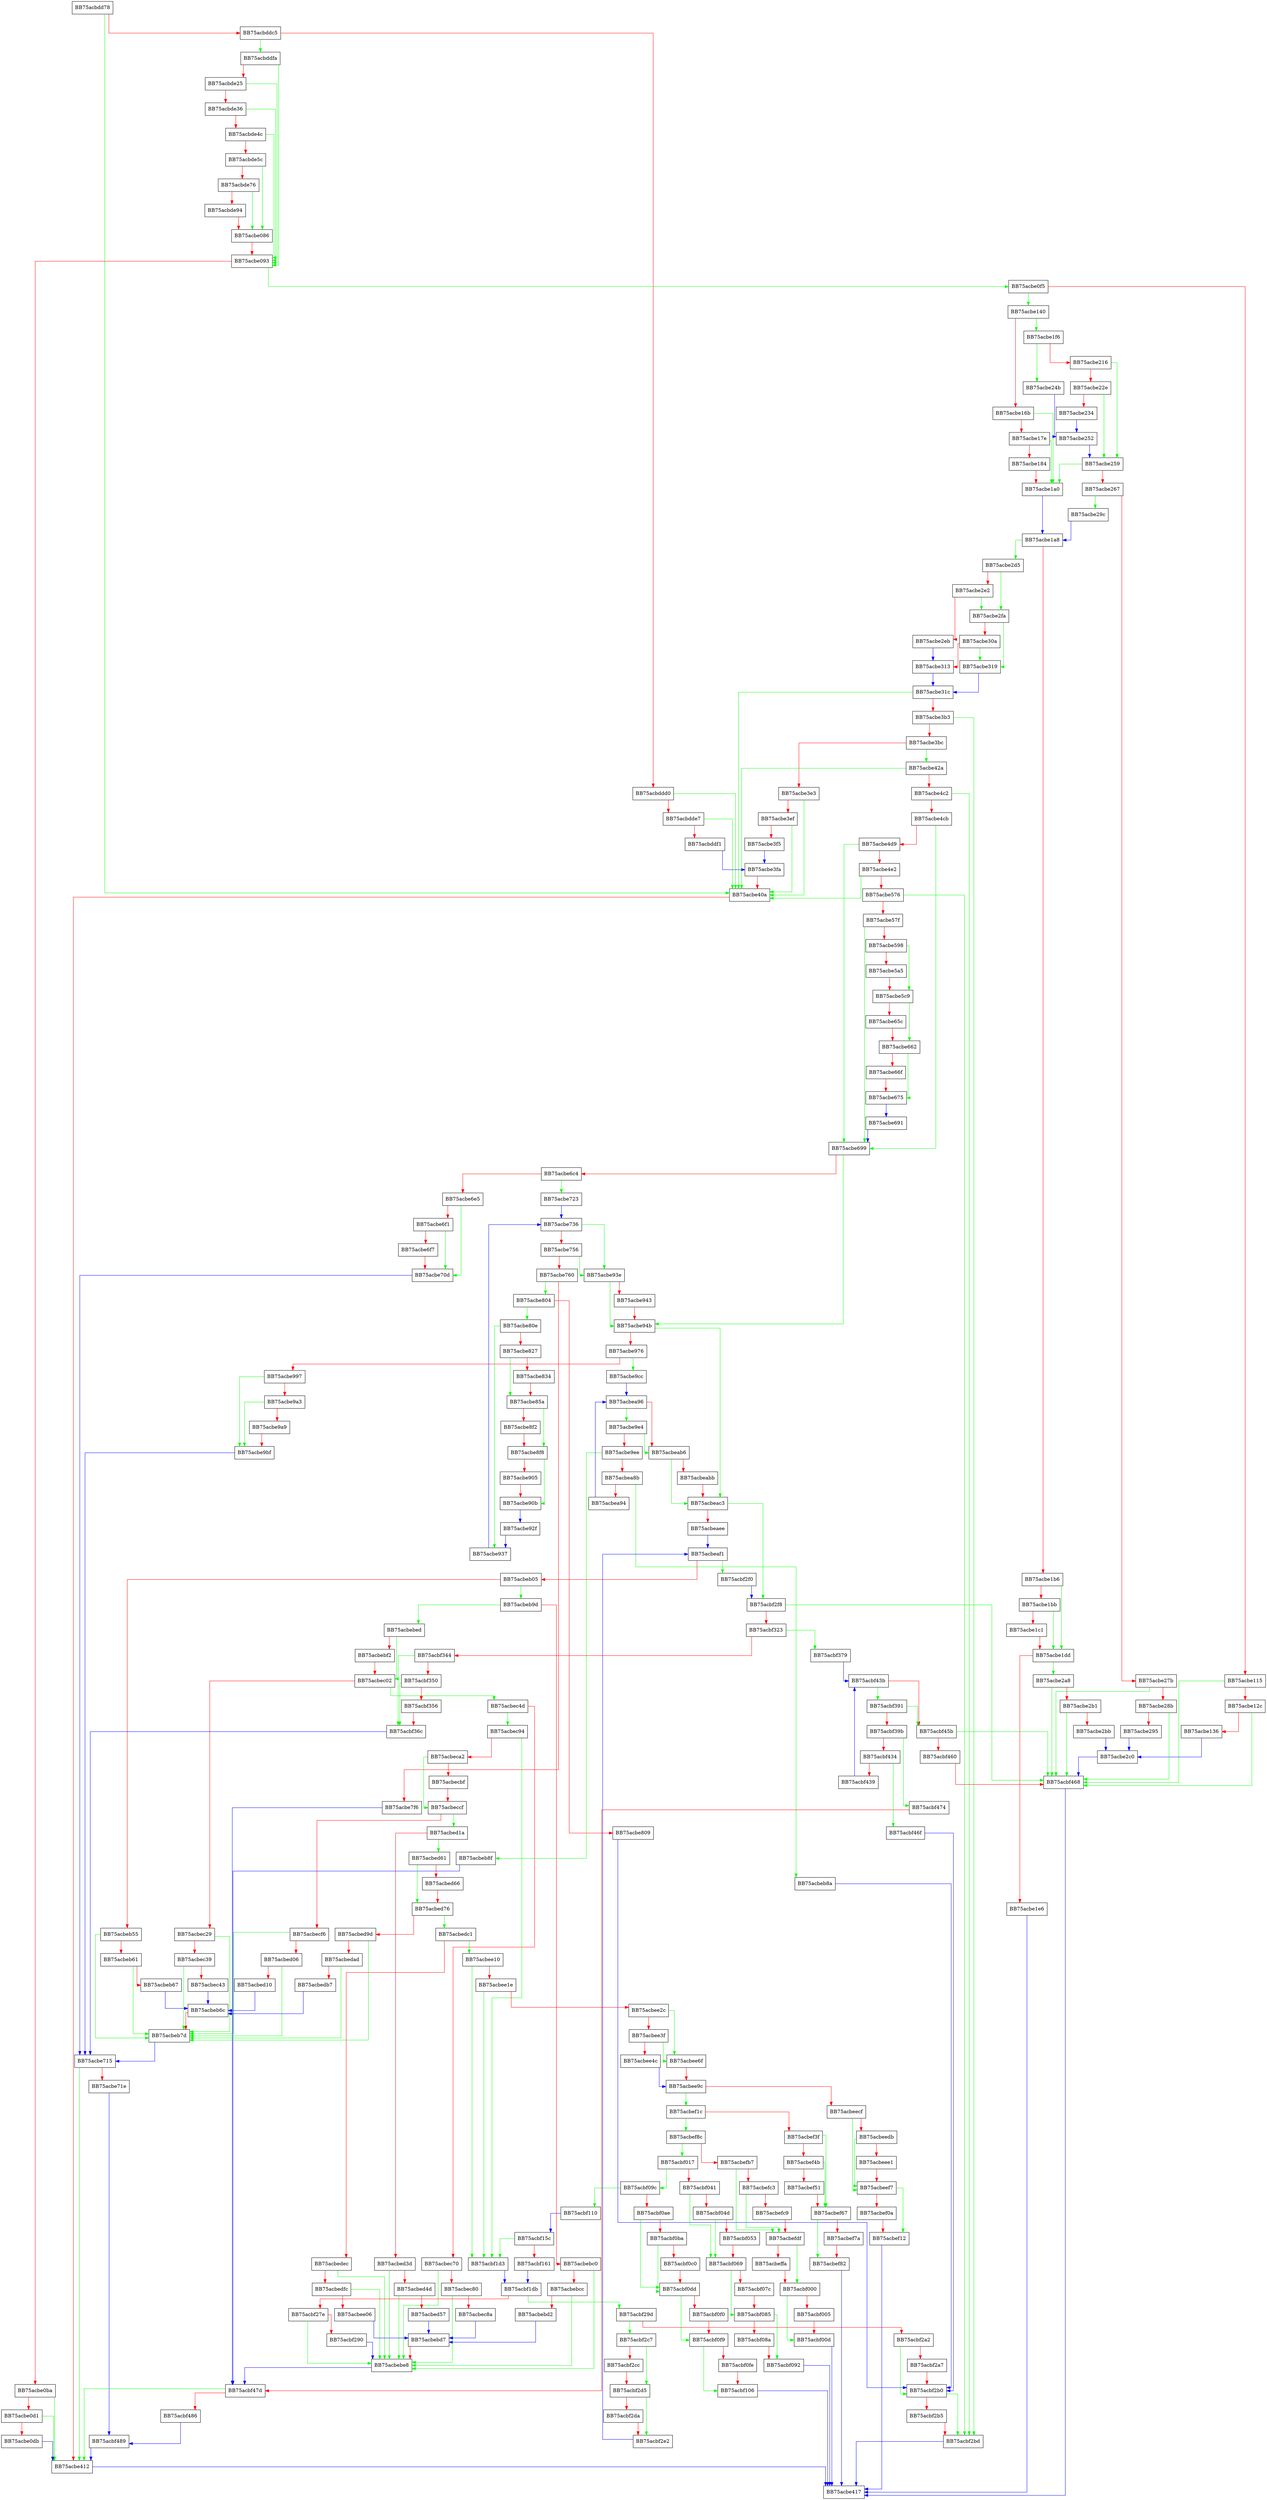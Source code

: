 digraph ProcessBmRemediation {
  node [shape="box"];
  graph [splines=ortho];
  BB75acbdd78 -> BB75acbe40a [color="green"];
  BB75acbdd78 -> BB75acbddc5 [color="red"];
  BB75acbddc5 -> BB75acbddfa [color="green"];
  BB75acbddc5 -> BB75acbddd0 [color="red"];
  BB75acbddd0 -> BB75acbe40a [color="green"];
  BB75acbddd0 -> BB75acbdde7 [color="red"];
  BB75acbdde7 -> BB75acbe40a [color="green"];
  BB75acbdde7 -> BB75acbddf1 [color="red"];
  BB75acbddf1 -> BB75acbe3fa [color="blue"];
  BB75acbddfa -> BB75acbe093 [color="green"];
  BB75acbddfa -> BB75acbde25 [color="red"];
  BB75acbde25 -> BB75acbe093 [color="green"];
  BB75acbde25 -> BB75acbde36 [color="red"];
  BB75acbde36 -> BB75acbe093 [color="green"];
  BB75acbde36 -> BB75acbde4c [color="red"];
  BB75acbde4c -> BB75acbe093 [color="green"];
  BB75acbde4c -> BB75acbde5c [color="red"];
  BB75acbde5c -> BB75acbe086 [color="green"];
  BB75acbde5c -> BB75acbde76 [color="red"];
  BB75acbde76 -> BB75acbe086 [color="green"];
  BB75acbde76 -> BB75acbde94 [color="red"];
  BB75acbde94 -> BB75acbe086 [color="red"];
  BB75acbe086 -> BB75acbe093 [color="red"];
  BB75acbe093 -> BB75acbe0f5 [color="green"];
  BB75acbe093 -> BB75acbe0ba [color="red"];
  BB75acbe0ba -> BB75acbe412 [color="green"];
  BB75acbe0ba -> BB75acbe0d1 [color="red"];
  BB75acbe0d1 -> BB75acbe412 [color="green"];
  BB75acbe0d1 -> BB75acbe0db [color="red"];
  BB75acbe0db -> BB75acbe412 [color="blue"];
  BB75acbe0f5 -> BB75acbe140 [color="green"];
  BB75acbe0f5 -> BB75acbe115 [color="red"];
  BB75acbe115 -> BB75acbf468 [color="green"];
  BB75acbe115 -> BB75acbe12c [color="red"];
  BB75acbe12c -> BB75acbf468 [color="green"];
  BB75acbe12c -> BB75acbe136 [color="red"];
  BB75acbe136 -> BB75acbe2c0 [color="blue"];
  BB75acbe140 -> BB75acbe1f6 [color="green"];
  BB75acbe140 -> BB75acbe16b [color="red"];
  BB75acbe16b -> BB75acbe1a0 [color="green"];
  BB75acbe16b -> BB75acbe17e [color="red"];
  BB75acbe17e -> BB75acbe1a0 [color="green"];
  BB75acbe17e -> BB75acbe184 [color="red"];
  BB75acbe184 -> BB75acbe1a0 [color="red"];
  BB75acbe1a0 -> BB75acbe1a8 [color="blue"];
  BB75acbe1a8 -> BB75acbe2d5 [color="green"];
  BB75acbe1a8 -> BB75acbe1b6 [color="red"];
  BB75acbe1b6 -> BB75acbe1dd [color="green"];
  BB75acbe1b6 -> BB75acbe1bb [color="red"];
  BB75acbe1bb -> BB75acbe1dd [color="green"];
  BB75acbe1bb -> BB75acbe1c1 [color="red"];
  BB75acbe1c1 -> BB75acbe1dd [color="red"];
  BB75acbe1dd -> BB75acbe2a8 [color="green"];
  BB75acbe1dd -> BB75acbe1e6 [color="red"];
  BB75acbe1e6 -> BB75acbe417 [color="blue"];
  BB75acbe1f6 -> BB75acbe24b [color="green"];
  BB75acbe1f6 -> BB75acbe216 [color="red"];
  BB75acbe216 -> BB75acbe259 [color="green"];
  BB75acbe216 -> BB75acbe22e [color="red"];
  BB75acbe22e -> BB75acbe259 [color="green"];
  BB75acbe22e -> BB75acbe234 [color="red"];
  BB75acbe234 -> BB75acbe252 [color="blue"];
  BB75acbe24b -> BB75acbe252 [color="blue"];
  BB75acbe252 -> BB75acbe259 [color="blue"];
  BB75acbe259 -> BB75acbe1a0 [color="green"];
  BB75acbe259 -> BB75acbe267 [color="red"];
  BB75acbe267 -> BB75acbe29c [color="green"];
  BB75acbe267 -> BB75acbe27b [color="red"];
  BB75acbe27b -> BB75acbf468 [color="green"];
  BB75acbe27b -> BB75acbe28b [color="red"];
  BB75acbe28b -> BB75acbf468 [color="green"];
  BB75acbe28b -> BB75acbe295 [color="red"];
  BB75acbe295 -> BB75acbe2c0 [color="blue"];
  BB75acbe29c -> BB75acbe1a8 [color="blue"];
  BB75acbe2a8 -> BB75acbf468 [color="green"];
  BB75acbe2a8 -> BB75acbe2b1 [color="red"];
  BB75acbe2b1 -> BB75acbf468 [color="green"];
  BB75acbe2b1 -> BB75acbe2bb [color="red"];
  BB75acbe2bb -> BB75acbe2c0 [color="blue"];
  BB75acbe2c0 -> BB75acbf468 [color="blue"];
  BB75acbe2d5 -> BB75acbe2fa [color="green"];
  BB75acbe2d5 -> BB75acbe2e2 [color="red"];
  BB75acbe2e2 -> BB75acbe2fa [color="green"];
  BB75acbe2e2 -> BB75acbe2eb [color="red"];
  BB75acbe2eb -> BB75acbe313 [color="blue"];
  BB75acbe2fa -> BB75acbe319 [color="green"];
  BB75acbe2fa -> BB75acbe30a [color="red"];
  BB75acbe30a -> BB75acbe319 [color="green"];
  BB75acbe30a -> BB75acbe313 [color="red"];
  BB75acbe313 -> BB75acbe31c [color="blue"];
  BB75acbe319 -> BB75acbe31c [color="blue"];
  BB75acbe31c -> BB75acbe40a [color="green"];
  BB75acbe31c -> BB75acbe3b3 [color="red"];
  BB75acbe3b3 -> BB75acbf2bd [color="green"];
  BB75acbe3b3 -> BB75acbe3bc [color="red"];
  BB75acbe3bc -> BB75acbe42a [color="green"];
  BB75acbe3bc -> BB75acbe3e3 [color="red"];
  BB75acbe3e3 -> BB75acbe40a [color="green"];
  BB75acbe3e3 -> BB75acbe3ef [color="red"];
  BB75acbe3ef -> BB75acbe40a [color="green"];
  BB75acbe3ef -> BB75acbe3f5 [color="red"];
  BB75acbe3f5 -> BB75acbe3fa [color="blue"];
  BB75acbe3fa -> BB75acbe40a [color="red"];
  BB75acbe40a -> BB75acbe412 [color="red"];
  BB75acbe412 -> BB75acbe417 [color="blue"];
  BB75acbe42a -> BB75acbe40a [color="green"];
  BB75acbe42a -> BB75acbe4c2 [color="red"];
  BB75acbe4c2 -> BB75acbf2bd [color="green"];
  BB75acbe4c2 -> BB75acbe4cb [color="red"];
  BB75acbe4cb -> BB75acbe699 [color="green"];
  BB75acbe4cb -> BB75acbe4d9 [color="red"];
  BB75acbe4d9 -> BB75acbe699 [color="green"];
  BB75acbe4d9 -> BB75acbe4e2 [color="red"];
  BB75acbe4e2 -> BB75acbe40a [color="green"];
  BB75acbe4e2 -> BB75acbe576 [color="red"];
  BB75acbe576 -> BB75acbf2bd [color="green"];
  BB75acbe576 -> BB75acbe57f [color="red"];
  BB75acbe57f -> BB75acbe699 [color="green"];
  BB75acbe57f -> BB75acbe598 [color="red"];
  BB75acbe598 -> BB75acbe5c9 [color="green"];
  BB75acbe598 -> BB75acbe5a5 [color="red"];
  BB75acbe5a5 -> BB75acbe5c9 [color="red"];
  BB75acbe5c9 -> BB75acbe662 [color="green"];
  BB75acbe5c9 -> BB75acbe65c [color="red"];
  BB75acbe65c -> BB75acbe662 [color="red"];
  BB75acbe662 -> BB75acbe675 [color="green"];
  BB75acbe662 -> BB75acbe66f [color="red"];
  BB75acbe66f -> BB75acbe675 [color="red"];
  BB75acbe675 -> BB75acbe691 [color="blue"];
  BB75acbe691 -> BB75acbe699 [color="blue"];
  BB75acbe699 -> BB75acbe94b [color="green"];
  BB75acbe699 -> BB75acbe6c4 [color="red"];
  BB75acbe6c4 -> BB75acbe723 [color="green"];
  BB75acbe6c4 -> BB75acbe6e5 [color="red"];
  BB75acbe6e5 -> BB75acbe70d [color="green"];
  BB75acbe6e5 -> BB75acbe6f1 [color="red"];
  BB75acbe6f1 -> BB75acbe70d [color="green"];
  BB75acbe6f1 -> BB75acbe6f7 [color="red"];
  BB75acbe6f7 -> BB75acbe70d [color="red"];
  BB75acbe70d -> BB75acbe715 [color="blue"];
  BB75acbe715 -> BB75acbe412 [color="green"];
  BB75acbe715 -> BB75acbe71e [color="red"];
  BB75acbe71e -> BB75acbf489 [color="blue"];
  BB75acbe723 -> BB75acbe736 [color="blue"];
  BB75acbe736 -> BB75acbe93e [color="green"];
  BB75acbe736 -> BB75acbe756 [color="red"];
  BB75acbe756 -> BB75acbe93e [color="green"];
  BB75acbe756 -> BB75acbe760 [color="red"];
  BB75acbe760 -> BB75acbe804 [color="green"];
  BB75acbe760 -> BB75acbe7f6 [color="red"];
  BB75acbe7f6 -> BB75acbf47d [color="blue"];
  BB75acbe804 -> BB75acbe80e [color="green"];
  BB75acbe804 -> BB75acbe809 [color="red"];
  BB75acbe809 -> BB75acbf2b0 [color="blue"];
  BB75acbe80e -> BB75acbe937 [color="green"];
  BB75acbe80e -> BB75acbe827 [color="red"];
  BB75acbe827 -> BB75acbe85a [color="green"];
  BB75acbe827 -> BB75acbe834 [color="red"];
  BB75acbe834 -> BB75acbe85a [color="red"];
  BB75acbe85a -> BB75acbe8f8 [color="green"];
  BB75acbe85a -> BB75acbe8f2 [color="red"];
  BB75acbe8f2 -> BB75acbe8f8 [color="red"];
  BB75acbe8f8 -> BB75acbe90b [color="green"];
  BB75acbe8f8 -> BB75acbe905 [color="red"];
  BB75acbe905 -> BB75acbe90b [color="red"];
  BB75acbe90b -> BB75acbe92f [color="blue"];
  BB75acbe92f -> BB75acbe937 [color="blue"];
  BB75acbe937 -> BB75acbe736 [color="blue"];
  BB75acbe93e -> BB75acbe94b [color="green"];
  BB75acbe93e -> BB75acbe943 [color="red"];
  BB75acbe943 -> BB75acbe94b [color="red"];
  BB75acbe94b -> BB75acbeac3 [color="green"];
  BB75acbe94b -> BB75acbe976 [color="red"];
  BB75acbe976 -> BB75acbe9cc [color="green"];
  BB75acbe976 -> BB75acbe997 [color="red"];
  BB75acbe997 -> BB75acbe9bf [color="green"];
  BB75acbe997 -> BB75acbe9a3 [color="red"];
  BB75acbe9a3 -> BB75acbe9bf [color="green"];
  BB75acbe9a3 -> BB75acbe9a9 [color="red"];
  BB75acbe9a9 -> BB75acbe9bf [color="red"];
  BB75acbe9bf -> BB75acbe715 [color="blue"];
  BB75acbe9cc -> BB75acbea96 [color="blue"];
  BB75acbe9e4 -> BB75acbeab6 [color="green"];
  BB75acbe9e4 -> BB75acbe9ee [color="red"];
  BB75acbe9ee -> BB75acbeb8f [color="green"];
  BB75acbe9ee -> BB75acbea8b [color="red"];
  BB75acbea8b -> BB75acbeb8a [color="green"];
  BB75acbea8b -> BB75acbea94 [color="red"];
  BB75acbea94 -> BB75acbea96 [color="blue"];
  BB75acbea96 -> BB75acbe9e4 [color="green"];
  BB75acbea96 -> BB75acbeab6 [color="red"];
  BB75acbeab6 -> BB75acbeac3 [color="green"];
  BB75acbeab6 -> BB75acbeabb [color="red"];
  BB75acbeabb -> BB75acbeac3 [color="red"];
  BB75acbeac3 -> BB75acbf2f8 [color="green"];
  BB75acbeac3 -> BB75acbeaee [color="red"];
  BB75acbeaee -> BB75acbeaf1 [color="blue"];
  BB75acbeaf1 -> BB75acbf2f0 [color="green"];
  BB75acbeaf1 -> BB75acbeb05 [color="red"];
  BB75acbeb05 -> BB75acbeb9d [color="green"];
  BB75acbeb05 -> BB75acbeb55 [color="red"];
  BB75acbeb55 -> BB75acbeb7d [color="green"];
  BB75acbeb55 -> BB75acbeb61 [color="red"];
  BB75acbeb61 -> BB75acbeb7d [color="green"];
  BB75acbeb61 -> BB75acbeb67 [color="red"];
  BB75acbeb67 -> BB75acbeb6c [color="blue"];
  BB75acbeb6c -> BB75acbeb7d [color="red"];
  BB75acbeb7d -> BB75acbe715 [color="blue"];
  BB75acbeb8a -> BB75acbf2b0 [color="blue"];
  BB75acbeb8f -> BB75acbf47d [color="blue"];
  BB75acbeb9d -> BB75acbebed [color="green"];
  BB75acbeb9d -> BB75acbebc0 [color="red"];
  BB75acbebc0 -> BB75acbebe8 [color="green"];
  BB75acbebc0 -> BB75acbebcc [color="red"];
  BB75acbebcc -> BB75acbebe8 [color="green"];
  BB75acbebcc -> BB75acbebd2 [color="red"];
  BB75acbebd2 -> BB75acbebd7 [color="blue"];
  BB75acbebd7 -> BB75acbebe8 [color="red"];
  BB75acbebe8 -> BB75acbf47d [color="blue"];
  BB75acbebed -> BB75acbec02 [color="green"];
  BB75acbebed -> BB75acbebf2 [color="red"];
  BB75acbebf2 -> BB75acbec02 [color="red"];
  BB75acbec02 -> BB75acbec4d [color="green"];
  BB75acbec02 -> BB75acbec29 [color="red"];
  BB75acbec29 -> BB75acbeb7d [color="green"];
  BB75acbec29 -> BB75acbec39 [color="red"];
  BB75acbec39 -> BB75acbeb7d [color="green"];
  BB75acbec39 -> BB75acbec43 [color="red"];
  BB75acbec43 -> BB75acbeb6c [color="blue"];
  BB75acbec4d -> BB75acbec94 [color="green"];
  BB75acbec4d -> BB75acbec70 [color="red"];
  BB75acbec70 -> BB75acbebe8 [color="green"];
  BB75acbec70 -> BB75acbec80 [color="red"];
  BB75acbec80 -> BB75acbebe8 [color="green"];
  BB75acbec80 -> BB75acbec8a [color="red"];
  BB75acbec8a -> BB75acbebd7 [color="blue"];
  BB75acbec94 -> BB75acbf1d3 [color="green"];
  BB75acbec94 -> BB75acbeca2 [color="red"];
  BB75acbeca2 -> BB75acbeccf [color="green"];
  BB75acbeca2 -> BB75acbecbf [color="red"];
  BB75acbecbf -> BB75acbeccf [color="red"];
  BB75acbeccf -> BB75acbed1a [color="green"];
  BB75acbeccf -> BB75acbecf6 [color="red"];
  BB75acbecf6 -> BB75acbeb7d [color="green"];
  BB75acbecf6 -> BB75acbed06 [color="red"];
  BB75acbed06 -> BB75acbeb7d [color="green"];
  BB75acbed06 -> BB75acbed10 [color="red"];
  BB75acbed10 -> BB75acbeb6c [color="blue"];
  BB75acbed1a -> BB75acbed61 [color="green"];
  BB75acbed1a -> BB75acbed3d [color="red"];
  BB75acbed3d -> BB75acbebe8 [color="green"];
  BB75acbed3d -> BB75acbed4d [color="red"];
  BB75acbed4d -> BB75acbebe8 [color="green"];
  BB75acbed4d -> BB75acbed57 [color="red"];
  BB75acbed57 -> BB75acbebd7 [color="blue"];
  BB75acbed61 -> BB75acbed76 [color="green"];
  BB75acbed61 -> BB75acbed66 [color="red"];
  BB75acbed66 -> BB75acbed76 [color="red"];
  BB75acbed76 -> BB75acbedc1 [color="green"];
  BB75acbed76 -> BB75acbed9d [color="red"];
  BB75acbed9d -> BB75acbeb7d [color="green"];
  BB75acbed9d -> BB75acbedad [color="red"];
  BB75acbedad -> BB75acbeb7d [color="green"];
  BB75acbedad -> BB75acbedb7 [color="red"];
  BB75acbedb7 -> BB75acbeb6c [color="blue"];
  BB75acbedc1 -> BB75acbee10 [color="green"];
  BB75acbedc1 -> BB75acbedec [color="red"];
  BB75acbedec -> BB75acbebe8 [color="green"];
  BB75acbedec -> BB75acbedfc [color="red"];
  BB75acbedfc -> BB75acbebe8 [color="green"];
  BB75acbedfc -> BB75acbee06 [color="red"];
  BB75acbee06 -> BB75acbebd7 [color="blue"];
  BB75acbee10 -> BB75acbf1d3 [color="green"];
  BB75acbee10 -> BB75acbee1e [color="red"];
  BB75acbee1e -> BB75acbf1d3 [color="green"];
  BB75acbee1e -> BB75acbee2c [color="red"];
  BB75acbee2c -> BB75acbee6f [color="green"];
  BB75acbee2c -> BB75acbee3f [color="red"];
  BB75acbee3f -> BB75acbee6f [color="green"];
  BB75acbee3f -> BB75acbee4c [color="red"];
  BB75acbee4c -> BB75acbee9c [color="blue"];
  BB75acbee6f -> BB75acbee9c [color="red"];
  BB75acbee9c -> BB75acbef1c [color="green"];
  BB75acbee9c -> BB75acbeecf [color="red"];
  BB75acbeecf -> BB75acbeef7 [color="green"];
  BB75acbeecf -> BB75acbeedb [color="red"];
  BB75acbeedb -> BB75acbeef7 [color="green"];
  BB75acbeedb -> BB75acbeee1 [color="red"];
  BB75acbeee1 -> BB75acbeef7 [color="red"];
  BB75acbeef7 -> BB75acbef12 [color="green"];
  BB75acbeef7 -> BB75acbef0a [color="red"];
  BB75acbef0a -> BB75acbef12 [color="red"];
  BB75acbef12 -> BB75acbe417 [color="blue"];
  BB75acbef1c -> BB75acbef8c [color="green"];
  BB75acbef1c -> BB75acbef3f [color="red"];
  BB75acbef3f -> BB75acbef67 [color="green"];
  BB75acbef3f -> BB75acbef4b [color="red"];
  BB75acbef4b -> BB75acbef67 [color="green"];
  BB75acbef4b -> BB75acbef51 [color="red"];
  BB75acbef51 -> BB75acbef67 [color="red"];
  BB75acbef67 -> BB75acbef82 [color="green"];
  BB75acbef67 -> BB75acbef7a [color="red"];
  BB75acbef7a -> BB75acbef82 [color="red"];
  BB75acbef82 -> BB75acbe417 [color="blue"];
  BB75acbef8c -> BB75acbf017 [color="green"];
  BB75acbef8c -> BB75acbefb7 [color="red"];
  BB75acbefb7 -> BB75acbefdf [color="green"];
  BB75acbefb7 -> BB75acbefc3 [color="red"];
  BB75acbefc3 -> BB75acbefdf [color="green"];
  BB75acbefc3 -> BB75acbefc9 [color="red"];
  BB75acbefc9 -> BB75acbefdf [color="red"];
  BB75acbefdf -> BB75acbf000 [color="green"];
  BB75acbefdf -> BB75acbeffa [color="red"];
  BB75acbeffa -> BB75acbf000 [color="red"];
  BB75acbf000 -> BB75acbf00d [color="green"];
  BB75acbf000 -> BB75acbf005 [color="red"];
  BB75acbf005 -> BB75acbf00d [color="red"];
  BB75acbf00d -> BB75acbe417 [color="blue"];
  BB75acbf017 -> BB75acbf09c [color="green"];
  BB75acbf017 -> BB75acbf041 [color="red"];
  BB75acbf041 -> BB75acbf069 [color="green"];
  BB75acbf041 -> BB75acbf04d [color="red"];
  BB75acbf04d -> BB75acbf069 [color="green"];
  BB75acbf04d -> BB75acbf053 [color="red"];
  BB75acbf053 -> BB75acbf069 [color="red"];
  BB75acbf069 -> BB75acbf085 [color="green"];
  BB75acbf069 -> BB75acbf07c [color="red"];
  BB75acbf07c -> BB75acbf085 [color="red"];
  BB75acbf085 -> BB75acbf092 [color="green"];
  BB75acbf085 -> BB75acbf08a [color="red"];
  BB75acbf08a -> BB75acbf092 [color="red"];
  BB75acbf092 -> BB75acbe417 [color="blue"];
  BB75acbf09c -> BB75acbf110 [color="green"];
  BB75acbf09c -> BB75acbf0ae [color="red"];
  BB75acbf0ae -> BB75acbf0dd [color="green"];
  BB75acbf0ae -> BB75acbf0ba [color="red"];
  BB75acbf0ba -> BB75acbf0dd [color="green"];
  BB75acbf0ba -> BB75acbf0c0 [color="red"];
  BB75acbf0c0 -> BB75acbf0dd [color="red"];
  BB75acbf0dd -> BB75acbf0f9 [color="green"];
  BB75acbf0dd -> BB75acbf0f0 [color="red"];
  BB75acbf0f0 -> BB75acbf0f9 [color="red"];
  BB75acbf0f9 -> BB75acbf106 [color="green"];
  BB75acbf0f9 -> BB75acbf0fe [color="red"];
  BB75acbf0fe -> BB75acbf106 [color="red"];
  BB75acbf106 -> BB75acbe417 [color="blue"];
  BB75acbf110 -> BB75acbf15c [color="blue"];
  BB75acbf15c -> BB75acbf1d3 [color="green"];
  BB75acbf15c -> BB75acbf161 [color="red"];
  BB75acbf161 -> BB75acbf1db [color="blue"];
  BB75acbf1d3 -> BB75acbf1db [color="blue"];
  BB75acbf1db -> BB75acbf29d [color="green"];
  BB75acbf1db -> BB75acbf27e [color="red"];
  BB75acbf27e -> BB75acbebe8 [color="green"];
  BB75acbf27e -> BB75acbf290 [color="red"];
  BB75acbf290 -> BB75acbebe8 [color="blue"];
  BB75acbf29d -> BB75acbf2c7 [color="green"];
  BB75acbf29d -> BB75acbf2a2 [color="red"];
  BB75acbf2a2 -> BB75acbf2b0 [color="green"];
  BB75acbf2a2 -> BB75acbf2a7 [color="red"];
  BB75acbf2a7 -> BB75acbf2b0 [color="red"];
  BB75acbf2b0 -> BB75acbf2bd [color="green"];
  BB75acbf2b0 -> BB75acbf2b5 [color="red"];
  BB75acbf2b5 -> BB75acbf2bd [color="red"];
  BB75acbf2bd -> BB75acbe417 [color="blue"];
  BB75acbf2c7 -> BB75acbf2d5 [color="green"];
  BB75acbf2c7 -> BB75acbf2cc [color="red"];
  BB75acbf2cc -> BB75acbf2d5 [color="red"];
  BB75acbf2d5 -> BB75acbf2e2 [color="green"];
  BB75acbf2d5 -> BB75acbf2da [color="red"];
  BB75acbf2da -> BB75acbf2e2 [color="red"];
  BB75acbf2e2 -> BB75acbeaf1 [color="blue"];
  BB75acbf2f0 -> BB75acbf2f8 [color="blue"];
  BB75acbf2f8 -> BB75acbf468 [color="green"];
  BB75acbf2f8 -> BB75acbf323 [color="red"];
  BB75acbf323 -> BB75acbf379 [color="green"];
  BB75acbf323 -> BB75acbf344 [color="red"];
  BB75acbf344 -> BB75acbf36c [color="green"];
  BB75acbf344 -> BB75acbf350 [color="red"];
  BB75acbf350 -> BB75acbf36c [color="green"];
  BB75acbf350 -> BB75acbf356 [color="red"];
  BB75acbf356 -> BB75acbf36c [color="red"];
  BB75acbf36c -> BB75acbe715 [color="blue"];
  BB75acbf379 -> BB75acbf43b [color="blue"];
  BB75acbf391 -> BB75acbf45b [color="green"];
  BB75acbf391 -> BB75acbf39b [color="red"];
  BB75acbf39b -> BB75acbf474 [color="green"];
  BB75acbf39b -> BB75acbf434 [color="red"];
  BB75acbf434 -> BB75acbf46f [color="green"];
  BB75acbf434 -> BB75acbf439 [color="red"];
  BB75acbf439 -> BB75acbf43b [color="blue"];
  BB75acbf43b -> BB75acbf391 [color="green"];
  BB75acbf43b -> BB75acbf45b [color="red"];
  BB75acbf45b -> BB75acbf468 [color="green"];
  BB75acbf45b -> BB75acbf460 [color="red"];
  BB75acbf460 -> BB75acbf468 [color="red"];
  BB75acbf468 -> BB75acbe417 [color="blue"];
  BB75acbf46f -> BB75acbf2b0 [color="blue"];
  BB75acbf474 -> BB75acbf47d [color="red"];
  BB75acbf47d -> BB75acbe412 [color="green"];
  BB75acbf47d -> BB75acbf486 [color="red"];
  BB75acbf486 -> BB75acbf489 [color="blue"];
  BB75acbf489 -> BB75acbe412 [color="blue"];
}